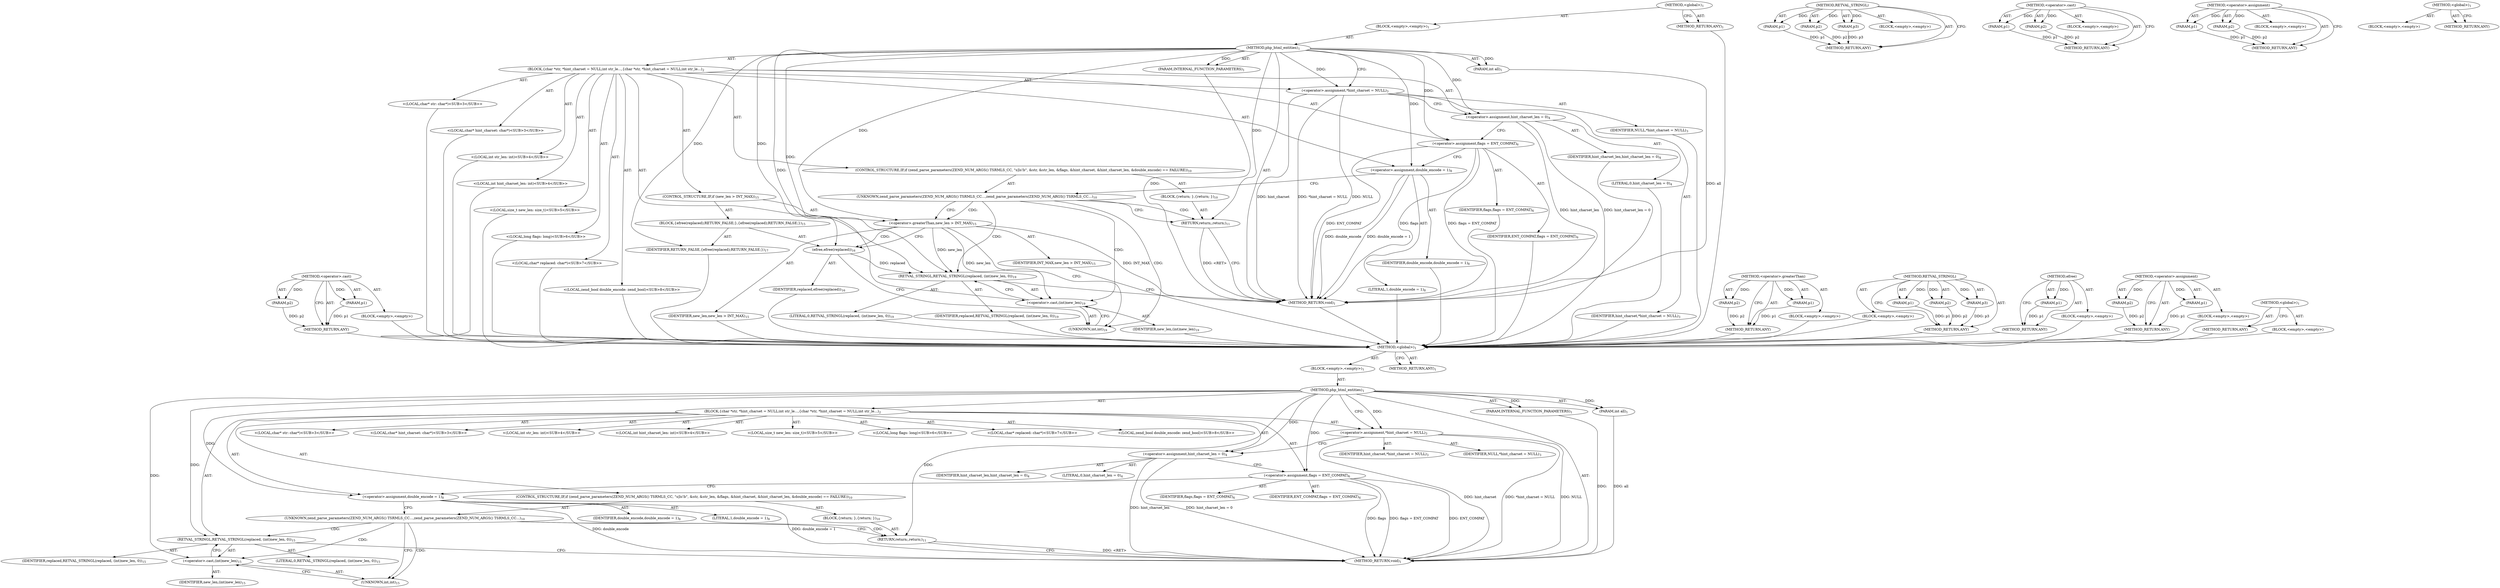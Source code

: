 digraph "&lt;global&gt;" {
vulnerable_6 [label=<(METHOD,&lt;global&gt;)<SUB>1</SUB>>];
vulnerable_7 [label=<(BLOCK,&lt;empty&gt;,&lt;empty&gt;)<SUB>1</SUB>>];
vulnerable_8 [label=<(METHOD,php_html_entities)<SUB>1</SUB>>];
vulnerable_9 [label=<(PARAM,INTERNAL_FUNCTION_PARAMETERS)<SUB>1</SUB>>];
vulnerable_10 [label=<(PARAM,int all)<SUB>1</SUB>>];
vulnerable_11 [label=<(BLOCK,{
	char *str, *hint_charset = NULL;
	int str_le...,{
	char *str, *hint_charset = NULL;
	int str_le...)<SUB>2</SUB>>];
vulnerable_12 [label="<(LOCAL,char* str: char*)<SUB>3</SUB>>"];
vulnerable_13 [label="<(LOCAL,char* hint_charset: char*)<SUB>3</SUB>>"];
vulnerable_14 [label=<(&lt;operator&gt;.assignment,*hint_charset = NULL)<SUB>3</SUB>>];
vulnerable_15 [label=<(IDENTIFIER,hint_charset,*hint_charset = NULL)<SUB>3</SUB>>];
vulnerable_16 [label=<(IDENTIFIER,NULL,*hint_charset = NULL)<SUB>3</SUB>>];
vulnerable_17 [label="<(LOCAL,int str_len: int)<SUB>4</SUB>>"];
vulnerable_18 [label="<(LOCAL,int hint_charset_len: int)<SUB>4</SUB>>"];
vulnerable_19 [label=<(&lt;operator&gt;.assignment,hint_charset_len = 0)<SUB>4</SUB>>];
vulnerable_20 [label=<(IDENTIFIER,hint_charset_len,hint_charset_len = 0)<SUB>4</SUB>>];
vulnerable_21 [label=<(LITERAL,0,hint_charset_len = 0)<SUB>4</SUB>>];
vulnerable_22 [label="<(LOCAL,size_t new_len: size_t)<SUB>5</SUB>>"];
vulnerable_23 [label="<(LOCAL,long flags: long)<SUB>6</SUB>>"];
vulnerable_24 [label=<(&lt;operator&gt;.assignment,flags = ENT_COMPAT)<SUB>6</SUB>>];
vulnerable_25 [label=<(IDENTIFIER,flags,flags = ENT_COMPAT)<SUB>6</SUB>>];
vulnerable_26 [label=<(IDENTIFIER,ENT_COMPAT,flags = ENT_COMPAT)<SUB>6</SUB>>];
vulnerable_27 [label="<(LOCAL,char* replaced: char*)<SUB>7</SUB>>"];
vulnerable_28 [label="<(LOCAL,zend_bool double_encode: zend_bool)<SUB>8</SUB>>"];
vulnerable_29 [label=<(&lt;operator&gt;.assignment,double_encode = 1)<SUB>8</SUB>>];
vulnerable_30 [label=<(IDENTIFIER,double_encode,double_encode = 1)<SUB>8</SUB>>];
vulnerable_31 [label=<(LITERAL,1,double_encode = 1)<SUB>8</SUB>>];
vulnerable_32 [label=<(CONTROL_STRUCTURE,IF,if (zend_parse_parameters(ZEND_NUM_ARGS() TSRMLS_CC, &quot;s|ls!b&quot;, &amp;str, &amp;str_len, &amp;flags, &amp;hint_charset, &amp;hint_charset_len, &amp;double_encode) == FAILURE))<SUB>10</SUB>>];
vulnerable_33 [label=<(UNKNOWN,zend_parse_parameters(ZEND_NUM_ARGS() TSRMLS_CC...,zend_parse_parameters(ZEND_NUM_ARGS() TSRMLS_CC...)<SUB>10</SUB>>];
vulnerable_34 [label=<(BLOCK,{
		return;
 	},{
		return;
 	})<SUB>10</SUB>>];
vulnerable_35 [label=<(RETURN,return;,return;)<SUB>11</SUB>>];
vulnerable_36 [label=<(RETVAL_STRINGL,RETVAL_STRINGL(replaced, (int)new_len, 0))<SUB>15</SUB>>];
vulnerable_37 [label=<(IDENTIFIER,replaced,RETVAL_STRINGL(replaced, (int)new_len, 0))<SUB>15</SUB>>];
vulnerable_38 [label=<(&lt;operator&gt;.cast,(int)new_len)<SUB>15</SUB>>];
vulnerable_39 [label=<(UNKNOWN,int,int)<SUB>15</SUB>>];
vulnerable_40 [label=<(IDENTIFIER,new_len,(int)new_len)<SUB>15</SUB>>];
vulnerable_41 [label=<(LITERAL,0,RETVAL_STRINGL(replaced, (int)new_len, 0))<SUB>15</SUB>>];
vulnerable_42 [label=<(METHOD_RETURN,void)<SUB>1</SUB>>];
vulnerable_44 [label=<(METHOD_RETURN,ANY)<SUB>1</SUB>>];
vulnerable_74 [label=<(METHOD,RETVAL_STRINGL)>];
vulnerable_75 [label=<(PARAM,p1)>];
vulnerable_76 [label=<(PARAM,p2)>];
vulnerable_77 [label=<(PARAM,p3)>];
vulnerable_78 [label=<(BLOCK,&lt;empty&gt;,&lt;empty&gt;)>];
vulnerable_79 [label=<(METHOD_RETURN,ANY)>];
vulnerable_80 [label=<(METHOD,&lt;operator&gt;.cast)>];
vulnerable_81 [label=<(PARAM,p1)>];
vulnerable_82 [label=<(PARAM,p2)>];
vulnerable_83 [label=<(BLOCK,&lt;empty&gt;,&lt;empty&gt;)>];
vulnerable_84 [label=<(METHOD_RETURN,ANY)>];
vulnerable_69 [label=<(METHOD,&lt;operator&gt;.assignment)>];
vulnerable_70 [label=<(PARAM,p1)>];
vulnerable_71 [label=<(PARAM,p2)>];
vulnerable_72 [label=<(BLOCK,&lt;empty&gt;,&lt;empty&gt;)>];
vulnerable_73 [label=<(METHOD_RETURN,ANY)>];
vulnerable_63 [label=<(METHOD,&lt;global&gt;)<SUB>1</SUB>>];
vulnerable_64 [label=<(BLOCK,&lt;empty&gt;,&lt;empty&gt;)>];
vulnerable_65 [label=<(METHOD_RETURN,ANY)>];
fixed_97 [label=<(METHOD,&lt;operator&gt;.cast)>];
fixed_98 [label=<(PARAM,p1)>];
fixed_99 [label=<(PARAM,p2)>];
fixed_100 [label=<(BLOCK,&lt;empty&gt;,&lt;empty&gt;)>];
fixed_101 [label=<(METHOD_RETURN,ANY)>];
fixed_6 [label=<(METHOD,&lt;global&gt;)<SUB>1</SUB>>];
fixed_7 [label=<(BLOCK,&lt;empty&gt;,&lt;empty&gt;)<SUB>1</SUB>>];
fixed_8 [label=<(METHOD,php_html_entities)<SUB>1</SUB>>];
fixed_9 [label=<(PARAM,INTERNAL_FUNCTION_PARAMETERS)<SUB>1</SUB>>];
fixed_10 [label=<(PARAM,int all)<SUB>1</SUB>>];
fixed_11 [label=<(BLOCK,{
	char *str, *hint_charset = NULL;
	int str_le...,{
	char *str, *hint_charset = NULL;
	int str_le...)<SUB>2</SUB>>];
fixed_12 [label="<(LOCAL,char* str: char*)<SUB>3</SUB>>"];
fixed_13 [label="<(LOCAL,char* hint_charset: char*)<SUB>3</SUB>>"];
fixed_14 [label=<(&lt;operator&gt;.assignment,*hint_charset = NULL)<SUB>3</SUB>>];
fixed_15 [label=<(IDENTIFIER,hint_charset,*hint_charset = NULL)<SUB>3</SUB>>];
fixed_16 [label=<(IDENTIFIER,NULL,*hint_charset = NULL)<SUB>3</SUB>>];
fixed_17 [label="<(LOCAL,int str_len: int)<SUB>4</SUB>>"];
fixed_18 [label="<(LOCAL,int hint_charset_len: int)<SUB>4</SUB>>"];
fixed_19 [label=<(&lt;operator&gt;.assignment,hint_charset_len = 0)<SUB>4</SUB>>];
fixed_20 [label=<(IDENTIFIER,hint_charset_len,hint_charset_len = 0)<SUB>4</SUB>>];
fixed_21 [label=<(LITERAL,0,hint_charset_len = 0)<SUB>4</SUB>>];
fixed_22 [label="<(LOCAL,size_t new_len: size_t)<SUB>5</SUB>>"];
fixed_23 [label="<(LOCAL,long flags: long)<SUB>6</SUB>>"];
fixed_24 [label=<(&lt;operator&gt;.assignment,flags = ENT_COMPAT)<SUB>6</SUB>>];
fixed_25 [label=<(IDENTIFIER,flags,flags = ENT_COMPAT)<SUB>6</SUB>>];
fixed_26 [label=<(IDENTIFIER,ENT_COMPAT,flags = ENT_COMPAT)<SUB>6</SUB>>];
fixed_27 [label="<(LOCAL,char* replaced: char*)<SUB>7</SUB>>"];
fixed_28 [label="<(LOCAL,zend_bool double_encode: zend_bool)<SUB>8</SUB>>"];
fixed_29 [label=<(&lt;operator&gt;.assignment,double_encode = 1)<SUB>8</SUB>>];
fixed_30 [label=<(IDENTIFIER,double_encode,double_encode = 1)<SUB>8</SUB>>];
fixed_31 [label=<(LITERAL,1,double_encode = 1)<SUB>8</SUB>>];
fixed_32 [label=<(CONTROL_STRUCTURE,IF,if (zend_parse_parameters(ZEND_NUM_ARGS() TSRMLS_CC, &quot;s|ls!b&quot;, &amp;str, &amp;str_len, &amp;flags, &amp;hint_charset, &amp;hint_charset_len, &amp;double_encode) == FAILURE))<SUB>10</SUB>>];
fixed_33 [label=<(UNKNOWN,zend_parse_parameters(ZEND_NUM_ARGS() TSRMLS_CC...,zend_parse_parameters(ZEND_NUM_ARGS() TSRMLS_CC...)<SUB>10</SUB>>];
fixed_34 [label=<(BLOCK,{
		return;
 	},{
		return;
 	})<SUB>10</SUB>>];
fixed_35 [label=<(RETURN,return;,return;)<SUB>11</SUB>>];
fixed_36 [label=<(CONTROL_STRUCTURE,IF,if (new_len &gt; INT_MAX))<SUB>15</SUB>>];
fixed_37 [label=<(&lt;operator&gt;.greaterThan,new_len &gt; INT_MAX)<SUB>15</SUB>>];
fixed_38 [label=<(IDENTIFIER,new_len,new_len &gt; INT_MAX)<SUB>15</SUB>>];
fixed_39 [label=<(IDENTIFIER,INT_MAX,new_len &gt; INT_MAX)<SUB>15</SUB>>];
fixed_40 [label=<(BLOCK,{
		efree(replaced);
		RETURN_FALSE;
	},{
		efree(replaced);
		RETURN_FALSE;
	})<SUB>15</SUB>>];
fixed_41 [label=<(efree,efree(replaced))<SUB>16</SUB>>];
fixed_42 [label=<(IDENTIFIER,replaced,efree(replaced))<SUB>16</SUB>>];
fixed_43 [label=<(IDENTIFIER,RETURN_FALSE,{
		efree(replaced);
		RETURN_FALSE;
	})<SUB>17</SUB>>];
fixed_44 [label=<(RETVAL_STRINGL,RETVAL_STRINGL(replaced, (int)new_len, 0))<SUB>19</SUB>>];
fixed_45 [label=<(IDENTIFIER,replaced,RETVAL_STRINGL(replaced, (int)new_len, 0))<SUB>19</SUB>>];
fixed_46 [label=<(&lt;operator&gt;.cast,(int)new_len)<SUB>19</SUB>>];
fixed_47 [label=<(UNKNOWN,int,int)<SUB>19</SUB>>];
fixed_48 [label=<(IDENTIFIER,new_len,(int)new_len)<SUB>19</SUB>>];
fixed_49 [label=<(LITERAL,0,RETVAL_STRINGL(replaced, (int)new_len, 0))<SUB>19</SUB>>];
fixed_50 [label=<(METHOD_RETURN,void)<SUB>1</SUB>>];
fixed_52 [label=<(METHOD_RETURN,ANY)<SUB>1</SUB>>];
fixed_82 [label=<(METHOD,&lt;operator&gt;.greaterThan)>];
fixed_83 [label=<(PARAM,p1)>];
fixed_84 [label=<(PARAM,p2)>];
fixed_85 [label=<(BLOCK,&lt;empty&gt;,&lt;empty&gt;)>];
fixed_86 [label=<(METHOD_RETURN,ANY)>];
fixed_91 [label=<(METHOD,RETVAL_STRINGL)>];
fixed_92 [label=<(PARAM,p1)>];
fixed_93 [label=<(PARAM,p2)>];
fixed_94 [label=<(PARAM,p3)>];
fixed_95 [label=<(BLOCK,&lt;empty&gt;,&lt;empty&gt;)>];
fixed_96 [label=<(METHOD_RETURN,ANY)>];
fixed_87 [label=<(METHOD,efree)>];
fixed_88 [label=<(PARAM,p1)>];
fixed_89 [label=<(BLOCK,&lt;empty&gt;,&lt;empty&gt;)>];
fixed_90 [label=<(METHOD_RETURN,ANY)>];
fixed_77 [label=<(METHOD,&lt;operator&gt;.assignment)>];
fixed_78 [label=<(PARAM,p1)>];
fixed_79 [label=<(PARAM,p2)>];
fixed_80 [label=<(BLOCK,&lt;empty&gt;,&lt;empty&gt;)>];
fixed_81 [label=<(METHOD_RETURN,ANY)>];
fixed_71 [label=<(METHOD,&lt;global&gt;)<SUB>1</SUB>>];
fixed_72 [label=<(BLOCK,&lt;empty&gt;,&lt;empty&gt;)>];
fixed_73 [label=<(METHOD_RETURN,ANY)>];
vulnerable_6 -> vulnerable_7  [key=0, label="AST: "];
vulnerable_6 -> vulnerable_44  [key=0, label="AST: "];
vulnerable_6 -> vulnerable_44  [key=1, label="CFG: "];
vulnerable_7 -> vulnerable_8  [key=0, label="AST: "];
vulnerable_8 -> vulnerable_9  [key=0, label="AST: "];
vulnerable_8 -> vulnerable_9  [key=1, label="DDG: "];
vulnerable_8 -> vulnerable_10  [key=0, label="AST: "];
vulnerable_8 -> vulnerable_10  [key=1, label="DDG: "];
vulnerable_8 -> vulnerable_11  [key=0, label="AST: "];
vulnerable_8 -> vulnerable_42  [key=0, label="AST: "];
vulnerable_8 -> vulnerable_14  [key=0, label="CFG: "];
vulnerable_8 -> vulnerable_14  [key=1, label="DDG: "];
vulnerable_8 -> vulnerable_19  [key=0, label="DDG: "];
vulnerable_8 -> vulnerable_24  [key=0, label="DDG: "];
vulnerable_8 -> vulnerable_29  [key=0, label="DDG: "];
vulnerable_8 -> vulnerable_36  [key=0, label="DDG: "];
vulnerable_8 -> vulnerable_35  [key=0, label="DDG: "];
vulnerable_8 -> vulnerable_38  [key=0, label="DDG: "];
vulnerable_9 -> vulnerable_42  [key=0, label="DDG: "];
vulnerable_10 -> vulnerable_42  [key=0, label="DDG: all"];
vulnerable_11 -> vulnerable_12  [key=0, label="AST: "];
vulnerable_11 -> vulnerable_13  [key=0, label="AST: "];
vulnerable_11 -> vulnerable_14  [key=0, label="AST: "];
vulnerable_11 -> vulnerable_17  [key=0, label="AST: "];
vulnerable_11 -> vulnerable_18  [key=0, label="AST: "];
vulnerable_11 -> vulnerable_19  [key=0, label="AST: "];
vulnerable_11 -> vulnerable_22  [key=0, label="AST: "];
vulnerable_11 -> vulnerable_23  [key=0, label="AST: "];
vulnerable_11 -> vulnerable_24  [key=0, label="AST: "];
vulnerable_11 -> vulnerable_27  [key=0, label="AST: "];
vulnerable_11 -> vulnerable_28  [key=0, label="AST: "];
vulnerable_11 -> vulnerable_29  [key=0, label="AST: "];
vulnerable_11 -> vulnerable_32  [key=0, label="AST: "];
vulnerable_11 -> vulnerable_36  [key=0, label="AST: "];
vulnerable_14 -> vulnerable_15  [key=0, label="AST: "];
vulnerable_14 -> vulnerable_16  [key=0, label="AST: "];
vulnerable_14 -> vulnerable_19  [key=0, label="CFG: "];
vulnerable_14 -> vulnerable_42  [key=0, label="DDG: hint_charset"];
vulnerable_14 -> vulnerable_42  [key=1, label="DDG: *hint_charset = NULL"];
vulnerable_14 -> vulnerable_42  [key=2, label="DDG: NULL"];
vulnerable_19 -> vulnerable_20  [key=0, label="AST: "];
vulnerable_19 -> vulnerable_21  [key=0, label="AST: "];
vulnerable_19 -> vulnerable_24  [key=0, label="CFG: "];
vulnerable_19 -> vulnerable_42  [key=0, label="DDG: hint_charset_len"];
vulnerable_19 -> vulnerable_42  [key=1, label="DDG: hint_charset_len = 0"];
vulnerable_24 -> vulnerable_25  [key=0, label="AST: "];
vulnerable_24 -> vulnerable_26  [key=0, label="AST: "];
vulnerable_24 -> vulnerable_29  [key=0, label="CFG: "];
vulnerable_24 -> vulnerable_42  [key=0, label="DDG: flags"];
vulnerable_24 -> vulnerable_42  [key=1, label="DDG: flags = ENT_COMPAT"];
vulnerable_24 -> vulnerable_42  [key=2, label="DDG: ENT_COMPAT"];
vulnerable_29 -> vulnerable_30  [key=0, label="AST: "];
vulnerable_29 -> vulnerable_31  [key=0, label="AST: "];
vulnerable_29 -> vulnerable_33  [key=0, label="CFG: "];
vulnerable_29 -> vulnerable_42  [key=0, label="DDG: double_encode"];
vulnerable_29 -> vulnerable_42  [key=1, label="DDG: double_encode = 1"];
vulnerable_32 -> vulnerable_33  [key=0, label="AST: "];
vulnerable_32 -> vulnerable_34  [key=0, label="AST: "];
vulnerable_33 -> vulnerable_35  [key=0, label="CFG: "];
vulnerable_33 -> vulnerable_35  [key=1, label="CDG: "];
vulnerable_33 -> vulnerable_39  [key=0, label="CFG: "];
vulnerable_33 -> vulnerable_39  [key=1, label="CDG: "];
vulnerable_33 -> vulnerable_38  [key=0, label="CDG: "];
vulnerable_33 -> vulnerable_36  [key=0, label="CDG: "];
vulnerable_34 -> vulnerable_35  [key=0, label="AST: "];
vulnerable_35 -> vulnerable_42  [key=0, label="CFG: "];
vulnerable_35 -> vulnerable_42  [key=1, label="DDG: &lt;RET&gt;"];
vulnerable_36 -> vulnerable_37  [key=0, label="AST: "];
vulnerable_36 -> vulnerable_38  [key=0, label="AST: "];
vulnerable_36 -> vulnerable_41  [key=0, label="AST: "];
vulnerable_36 -> vulnerable_42  [key=0, label="CFG: "];
vulnerable_38 -> vulnerable_39  [key=0, label="AST: "];
vulnerable_38 -> vulnerable_40  [key=0, label="AST: "];
vulnerable_38 -> vulnerable_36  [key=0, label="CFG: "];
vulnerable_39 -> vulnerable_38  [key=0, label="CFG: "];
vulnerable_74 -> vulnerable_75  [key=0, label="AST: "];
vulnerable_74 -> vulnerable_75  [key=1, label="DDG: "];
vulnerable_74 -> vulnerable_78  [key=0, label="AST: "];
vulnerable_74 -> vulnerable_76  [key=0, label="AST: "];
vulnerable_74 -> vulnerable_76  [key=1, label="DDG: "];
vulnerable_74 -> vulnerable_79  [key=0, label="AST: "];
vulnerable_74 -> vulnerable_79  [key=1, label="CFG: "];
vulnerable_74 -> vulnerable_77  [key=0, label="AST: "];
vulnerable_74 -> vulnerable_77  [key=1, label="DDG: "];
vulnerable_75 -> vulnerable_79  [key=0, label="DDG: p1"];
vulnerable_76 -> vulnerable_79  [key=0, label="DDG: p2"];
vulnerable_77 -> vulnerable_79  [key=0, label="DDG: p3"];
vulnerable_80 -> vulnerable_81  [key=0, label="AST: "];
vulnerable_80 -> vulnerable_81  [key=1, label="DDG: "];
vulnerable_80 -> vulnerable_83  [key=0, label="AST: "];
vulnerable_80 -> vulnerable_82  [key=0, label="AST: "];
vulnerable_80 -> vulnerable_82  [key=1, label="DDG: "];
vulnerable_80 -> vulnerable_84  [key=0, label="AST: "];
vulnerable_80 -> vulnerable_84  [key=1, label="CFG: "];
vulnerable_81 -> vulnerable_84  [key=0, label="DDG: p1"];
vulnerable_82 -> vulnerable_84  [key=0, label="DDG: p2"];
vulnerable_69 -> vulnerable_70  [key=0, label="AST: "];
vulnerable_69 -> vulnerable_70  [key=1, label="DDG: "];
vulnerable_69 -> vulnerable_72  [key=0, label="AST: "];
vulnerable_69 -> vulnerable_71  [key=0, label="AST: "];
vulnerable_69 -> vulnerable_71  [key=1, label="DDG: "];
vulnerable_69 -> vulnerable_73  [key=0, label="AST: "];
vulnerable_69 -> vulnerable_73  [key=1, label="CFG: "];
vulnerable_70 -> vulnerable_73  [key=0, label="DDG: p1"];
vulnerable_71 -> vulnerable_73  [key=0, label="DDG: p2"];
vulnerable_63 -> vulnerable_64  [key=0, label="AST: "];
vulnerable_63 -> vulnerable_65  [key=0, label="AST: "];
vulnerable_63 -> vulnerable_65  [key=1, label="CFG: "];
fixed_97 -> fixed_98  [key=0, label="AST: "];
fixed_97 -> fixed_98  [key=1, label="DDG: "];
fixed_97 -> fixed_100  [key=0, label="AST: "];
fixed_97 -> fixed_99  [key=0, label="AST: "];
fixed_97 -> fixed_99  [key=1, label="DDG: "];
fixed_97 -> fixed_101  [key=0, label="AST: "];
fixed_97 -> fixed_101  [key=1, label="CFG: "];
fixed_98 -> fixed_101  [key=0, label="DDG: p1"];
fixed_99 -> fixed_101  [key=0, label="DDG: p2"];
fixed_100 -> vulnerable_6  [key=0];
fixed_101 -> vulnerable_6  [key=0];
fixed_6 -> fixed_7  [key=0, label="AST: "];
fixed_6 -> fixed_52  [key=0, label="AST: "];
fixed_6 -> fixed_52  [key=1, label="CFG: "];
fixed_7 -> fixed_8  [key=0, label="AST: "];
fixed_8 -> fixed_9  [key=0, label="AST: "];
fixed_8 -> fixed_9  [key=1, label="DDG: "];
fixed_8 -> fixed_10  [key=0, label="AST: "];
fixed_8 -> fixed_10  [key=1, label="DDG: "];
fixed_8 -> fixed_11  [key=0, label="AST: "];
fixed_8 -> fixed_50  [key=0, label="AST: "];
fixed_8 -> fixed_14  [key=0, label="CFG: "];
fixed_8 -> fixed_14  [key=1, label="DDG: "];
fixed_8 -> fixed_19  [key=0, label="DDG: "];
fixed_8 -> fixed_24  [key=0, label="DDG: "];
fixed_8 -> fixed_29  [key=0, label="DDG: "];
fixed_8 -> fixed_44  [key=0, label="DDG: "];
fixed_8 -> fixed_35  [key=0, label="DDG: "];
fixed_8 -> fixed_37  [key=0, label="DDG: "];
fixed_8 -> fixed_43  [key=0, label="DDG: "];
fixed_8 -> fixed_46  [key=0, label="DDG: "];
fixed_8 -> fixed_41  [key=0, label="DDG: "];
fixed_9 -> fixed_50  [key=0, label="DDG: "];
fixed_10 -> fixed_50  [key=0, label="DDG: all"];
fixed_11 -> fixed_12  [key=0, label="AST: "];
fixed_11 -> fixed_13  [key=0, label="AST: "];
fixed_11 -> fixed_14  [key=0, label="AST: "];
fixed_11 -> fixed_17  [key=0, label="AST: "];
fixed_11 -> fixed_18  [key=0, label="AST: "];
fixed_11 -> fixed_19  [key=0, label="AST: "];
fixed_11 -> fixed_22  [key=0, label="AST: "];
fixed_11 -> fixed_23  [key=0, label="AST: "];
fixed_11 -> fixed_24  [key=0, label="AST: "];
fixed_11 -> fixed_27  [key=0, label="AST: "];
fixed_11 -> fixed_28  [key=0, label="AST: "];
fixed_11 -> fixed_29  [key=0, label="AST: "];
fixed_11 -> fixed_32  [key=0, label="AST: "];
fixed_11 -> fixed_36  [key=0, label="AST: "];
fixed_11 -> fixed_44  [key=0, label="AST: "];
fixed_12 -> vulnerable_6  [key=0];
fixed_13 -> vulnerable_6  [key=0];
fixed_14 -> fixed_15  [key=0, label="AST: "];
fixed_14 -> fixed_16  [key=0, label="AST: "];
fixed_14 -> fixed_19  [key=0, label="CFG: "];
fixed_14 -> fixed_50  [key=0, label="DDG: hint_charset"];
fixed_14 -> fixed_50  [key=1, label="DDG: *hint_charset = NULL"];
fixed_14 -> fixed_50  [key=2, label="DDG: NULL"];
fixed_15 -> vulnerable_6  [key=0];
fixed_16 -> vulnerable_6  [key=0];
fixed_17 -> vulnerable_6  [key=0];
fixed_18 -> vulnerable_6  [key=0];
fixed_19 -> fixed_20  [key=0, label="AST: "];
fixed_19 -> fixed_21  [key=0, label="AST: "];
fixed_19 -> fixed_24  [key=0, label="CFG: "];
fixed_19 -> fixed_50  [key=0, label="DDG: hint_charset_len"];
fixed_19 -> fixed_50  [key=1, label="DDG: hint_charset_len = 0"];
fixed_20 -> vulnerable_6  [key=0];
fixed_21 -> vulnerable_6  [key=0];
fixed_22 -> vulnerable_6  [key=0];
fixed_23 -> vulnerable_6  [key=0];
fixed_24 -> fixed_25  [key=0, label="AST: "];
fixed_24 -> fixed_26  [key=0, label="AST: "];
fixed_24 -> fixed_29  [key=0, label="CFG: "];
fixed_24 -> fixed_50  [key=0, label="DDG: flags"];
fixed_24 -> fixed_50  [key=1, label="DDG: flags = ENT_COMPAT"];
fixed_24 -> fixed_50  [key=2, label="DDG: ENT_COMPAT"];
fixed_25 -> vulnerable_6  [key=0];
fixed_26 -> vulnerable_6  [key=0];
fixed_27 -> vulnerable_6  [key=0];
fixed_28 -> vulnerable_6  [key=0];
fixed_29 -> fixed_30  [key=0, label="AST: "];
fixed_29 -> fixed_31  [key=0, label="AST: "];
fixed_29 -> fixed_33  [key=0, label="CFG: "];
fixed_29 -> fixed_50  [key=0, label="DDG: double_encode"];
fixed_29 -> fixed_50  [key=1, label="DDG: double_encode = 1"];
fixed_30 -> vulnerable_6  [key=0];
fixed_31 -> vulnerable_6  [key=0];
fixed_32 -> fixed_33  [key=0, label="AST: "];
fixed_32 -> fixed_34  [key=0, label="AST: "];
fixed_33 -> fixed_35  [key=0, label="CFG: "];
fixed_33 -> fixed_35  [key=1, label="CDG: "];
fixed_33 -> fixed_37  [key=0, label="CFG: "];
fixed_33 -> fixed_37  [key=1, label="CDG: "];
fixed_33 -> fixed_47  [key=0, label="CDG: "];
fixed_33 -> fixed_44  [key=0, label="CDG: "];
fixed_33 -> fixed_46  [key=0, label="CDG: "];
fixed_34 -> fixed_35  [key=0, label="AST: "];
fixed_35 -> fixed_50  [key=0, label="CFG: "];
fixed_35 -> fixed_50  [key=1, label="DDG: &lt;RET&gt;"];
fixed_36 -> fixed_37  [key=0, label="AST: "];
fixed_36 -> fixed_40  [key=0, label="AST: "];
fixed_37 -> fixed_38  [key=0, label="AST: "];
fixed_37 -> fixed_39  [key=0, label="AST: "];
fixed_37 -> fixed_41  [key=0, label="CFG: "];
fixed_37 -> fixed_41  [key=1, label="CDG: "];
fixed_37 -> fixed_47  [key=0, label="CFG: "];
fixed_37 -> fixed_50  [key=0, label="DDG: INT_MAX"];
fixed_37 -> fixed_44  [key=0, label="DDG: new_len"];
fixed_37 -> fixed_46  [key=0, label="DDG: new_len"];
fixed_38 -> vulnerable_6  [key=0];
fixed_39 -> vulnerable_6  [key=0];
fixed_40 -> fixed_41  [key=0, label="AST: "];
fixed_40 -> fixed_43  [key=0, label="AST: "];
fixed_41 -> fixed_42  [key=0, label="AST: "];
fixed_41 -> fixed_47  [key=0, label="CFG: "];
fixed_41 -> fixed_44  [key=0, label="DDG: replaced"];
fixed_42 -> vulnerable_6  [key=0];
fixed_43 -> vulnerable_6  [key=0];
fixed_44 -> fixed_45  [key=0, label="AST: "];
fixed_44 -> fixed_46  [key=0, label="AST: "];
fixed_44 -> fixed_49  [key=0, label="AST: "];
fixed_44 -> fixed_50  [key=0, label="CFG: "];
fixed_45 -> vulnerable_6  [key=0];
fixed_46 -> fixed_47  [key=0, label="AST: "];
fixed_46 -> fixed_48  [key=0, label="AST: "];
fixed_46 -> fixed_44  [key=0, label="CFG: "];
fixed_47 -> fixed_46  [key=0, label="CFG: "];
fixed_48 -> vulnerable_6  [key=0];
fixed_49 -> vulnerable_6  [key=0];
fixed_50 -> vulnerable_6  [key=0];
fixed_52 -> vulnerable_6  [key=0];
fixed_82 -> fixed_83  [key=0, label="AST: "];
fixed_82 -> fixed_83  [key=1, label="DDG: "];
fixed_82 -> fixed_85  [key=0, label="AST: "];
fixed_82 -> fixed_84  [key=0, label="AST: "];
fixed_82 -> fixed_84  [key=1, label="DDG: "];
fixed_82 -> fixed_86  [key=0, label="AST: "];
fixed_82 -> fixed_86  [key=1, label="CFG: "];
fixed_83 -> fixed_86  [key=0, label="DDG: p1"];
fixed_84 -> fixed_86  [key=0, label="DDG: p2"];
fixed_85 -> vulnerable_6  [key=0];
fixed_86 -> vulnerable_6  [key=0];
fixed_91 -> fixed_92  [key=0, label="AST: "];
fixed_91 -> fixed_92  [key=1, label="DDG: "];
fixed_91 -> fixed_95  [key=0, label="AST: "];
fixed_91 -> fixed_93  [key=0, label="AST: "];
fixed_91 -> fixed_93  [key=1, label="DDG: "];
fixed_91 -> fixed_96  [key=0, label="AST: "];
fixed_91 -> fixed_96  [key=1, label="CFG: "];
fixed_91 -> fixed_94  [key=0, label="AST: "];
fixed_91 -> fixed_94  [key=1, label="DDG: "];
fixed_92 -> fixed_96  [key=0, label="DDG: p1"];
fixed_93 -> fixed_96  [key=0, label="DDG: p2"];
fixed_94 -> fixed_96  [key=0, label="DDG: p3"];
fixed_95 -> vulnerable_6  [key=0];
fixed_96 -> vulnerable_6  [key=0];
fixed_87 -> fixed_88  [key=0, label="AST: "];
fixed_87 -> fixed_88  [key=1, label="DDG: "];
fixed_87 -> fixed_89  [key=0, label="AST: "];
fixed_87 -> fixed_90  [key=0, label="AST: "];
fixed_87 -> fixed_90  [key=1, label="CFG: "];
fixed_88 -> fixed_90  [key=0, label="DDG: p1"];
fixed_89 -> vulnerable_6  [key=0];
fixed_90 -> vulnerable_6  [key=0];
fixed_77 -> fixed_78  [key=0, label="AST: "];
fixed_77 -> fixed_78  [key=1, label="DDG: "];
fixed_77 -> fixed_80  [key=0, label="AST: "];
fixed_77 -> fixed_79  [key=0, label="AST: "];
fixed_77 -> fixed_79  [key=1, label="DDG: "];
fixed_77 -> fixed_81  [key=0, label="AST: "];
fixed_77 -> fixed_81  [key=1, label="CFG: "];
fixed_78 -> fixed_81  [key=0, label="DDG: p1"];
fixed_79 -> fixed_81  [key=0, label="DDG: p2"];
fixed_80 -> vulnerable_6  [key=0];
fixed_81 -> vulnerable_6  [key=0];
fixed_71 -> fixed_72  [key=0, label="AST: "];
fixed_71 -> fixed_73  [key=0, label="AST: "];
fixed_71 -> fixed_73  [key=1, label="CFG: "];
fixed_72 -> vulnerable_6  [key=0];
fixed_73 -> vulnerable_6  [key=0];
}
